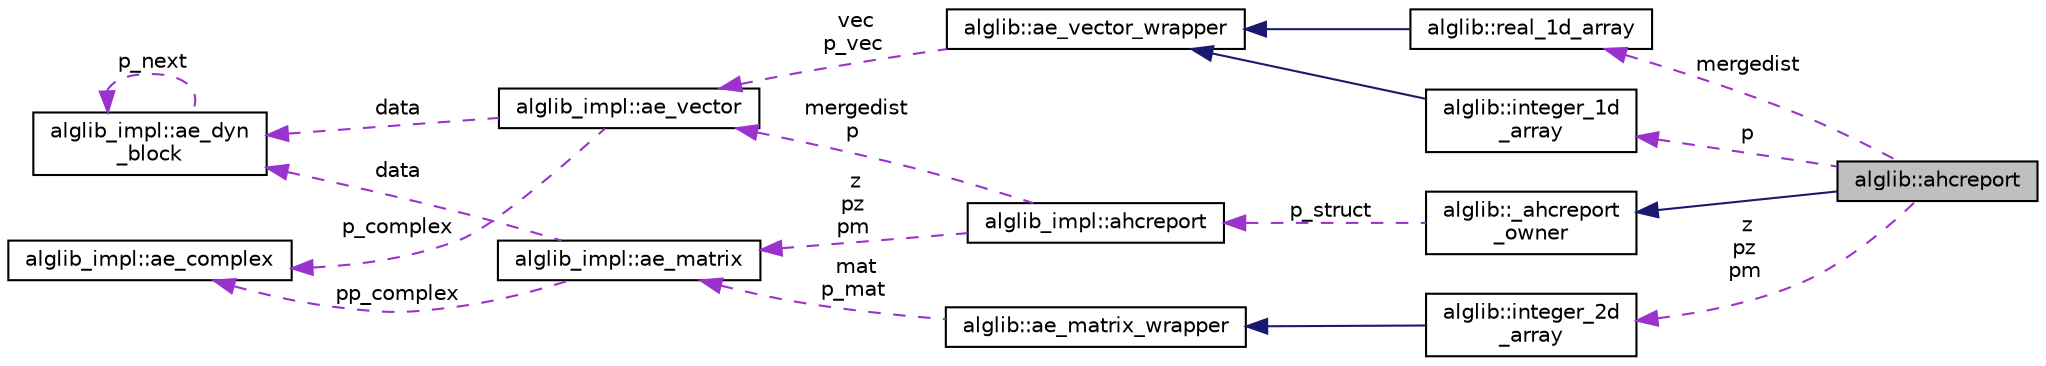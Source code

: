 digraph "alglib::ahcreport"
{
  edge [fontname="Helvetica",fontsize="10",labelfontname="Helvetica",labelfontsize="10"];
  node [fontname="Helvetica",fontsize="10",shape=record];
  rankdir="LR";
  Node2 [label="alglib::ahcreport",height=0.2,width=0.4,color="black", fillcolor="grey75", style="filled", fontcolor="black"];
  Node3 -> Node2 [dir="back",color="midnightblue",fontsize="10",style="solid",fontname="Helvetica"];
  Node3 [label="alglib::_ahcreport\l_owner",height=0.2,width=0.4,color="black", fillcolor="white", style="filled",URL="$classalglib_1_1__ahcreport__owner.html"];
  Node4 -> Node3 [dir="back",color="darkorchid3",fontsize="10",style="dashed",label=" p_struct" ,fontname="Helvetica"];
  Node4 [label="alglib_impl::ahcreport",height=0.2,width=0.4,color="black", fillcolor="white", style="filled",URL="$structalglib__impl_1_1ahcreport.html"];
  Node5 -> Node4 [dir="back",color="darkorchid3",fontsize="10",style="dashed",label=" mergedist\np" ,fontname="Helvetica"];
  Node5 [label="alglib_impl::ae_vector",height=0.2,width=0.4,color="black", fillcolor="white", style="filled",URL="$structalglib__impl_1_1ae__vector.html"];
  Node6 -> Node5 [dir="back",color="darkorchid3",fontsize="10",style="dashed",label=" data" ,fontname="Helvetica"];
  Node6 [label="alglib_impl::ae_dyn\l_block",height=0.2,width=0.4,color="black", fillcolor="white", style="filled",URL="$structalglib__impl_1_1ae__dyn__block.html"];
  Node6 -> Node6 [dir="back",color="darkorchid3",fontsize="10",style="dashed",label=" p_next" ,fontname="Helvetica"];
  Node7 -> Node5 [dir="back",color="darkorchid3",fontsize="10",style="dashed",label=" p_complex" ,fontname="Helvetica"];
  Node7 [label="alglib_impl::ae_complex",height=0.2,width=0.4,color="black", fillcolor="white", style="filled",URL="$structalglib__impl_1_1ae__complex.html"];
  Node8 -> Node4 [dir="back",color="darkorchid3",fontsize="10",style="dashed",label=" z\npz\npm" ,fontname="Helvetica"];
  Node8 [label="alglib_impl::ae_matrix",height=0.2,width=0.4,color="black", fillcolor="white", style="filled",URL="$structalglib__impl_1_1ae__matrix.html"];
  Node6 -> Node8 [dir="back",color="darkorchid3",fontsize="10",style="dashed",label=" data" ,fontname="Helvetica"];
  Node7 -> Node8 [dir="back",color="darkorchid3",fontsize="10",style="dashed",label=" pp_complex" ,fontname="Helvetica"];
  Node9 -> Node2 [dir="back",color="darkorchid3",fontsize="10",style="dashed",label=" mergedist" ,fontname="Helvetica"];
  Node9 [label="alglib::real_1d_array",height=0.2,width=0.4,color="black", fillcolor="white", style="filled",URL="$classalglib_1_1real__1d__array.html"];
  Node10 -> Node9 [dir="back",color="midnightblue",fontsize="10",style="solid",fontname="Helvetica"];
  Node10 [label="alglib::ae_vector_wrapper",height=0.2,width=0.4,color="black", fillcolor="white", style="filled",URL="$classalglib_1_1ae__vector__wrapper.html"];
  Node5 -> Node10 [dir="back",color="darkorchid3",fontsize="10",style="dashed",label=" vec\np_vec" ,fontname="Helvetica"];
  Node11 -> Node2 [dir="back",color="darkorchid3",fontsize="10",style="dashed",label=" p" ,fontname="Helvetica"];
  Node11 [label="alglib::integer_1d\l_array",height=0.2,width=0.4,color="black", fillcolor="white", style="filled",URL="$classalglib_1_1integer__1d__array.html"];
  Node10 -> Node11 [dir="back",color="midnightblue",fontsize="10",style="solid",fontname="Helvetica"];
  Node12 -> Node2 [dir="back",color="darkorchid3",fontsize="10",style="dashed",label=" z\npz\npm" ,fontname="Helvetica"];
  Node12 [label="alglib::integer_2d\l_array",height=0.2,width=0.4,color="black", fillcolor="white", style="filled",URL="$classalglib_1_1integer__2d__array.html"];
  Node13 -> Node12 [dir="back",color="midnightblue",fontsize="10",style="solid",fontname="Helvetica"];
  Node13 [label="alglib::ae_matrix_wrapper",height=0.2,width=0.4,color="black", fillcolor="white", style="filled",URL="$classalglib_1_1ae__matrix__wrapper.html"];
  Node8 -> Node13 [dir="back",color="darkorchid3",fontsize="10",style="dashed",label=" mat\np_mat" ,fontname="Helvetica"];
}
